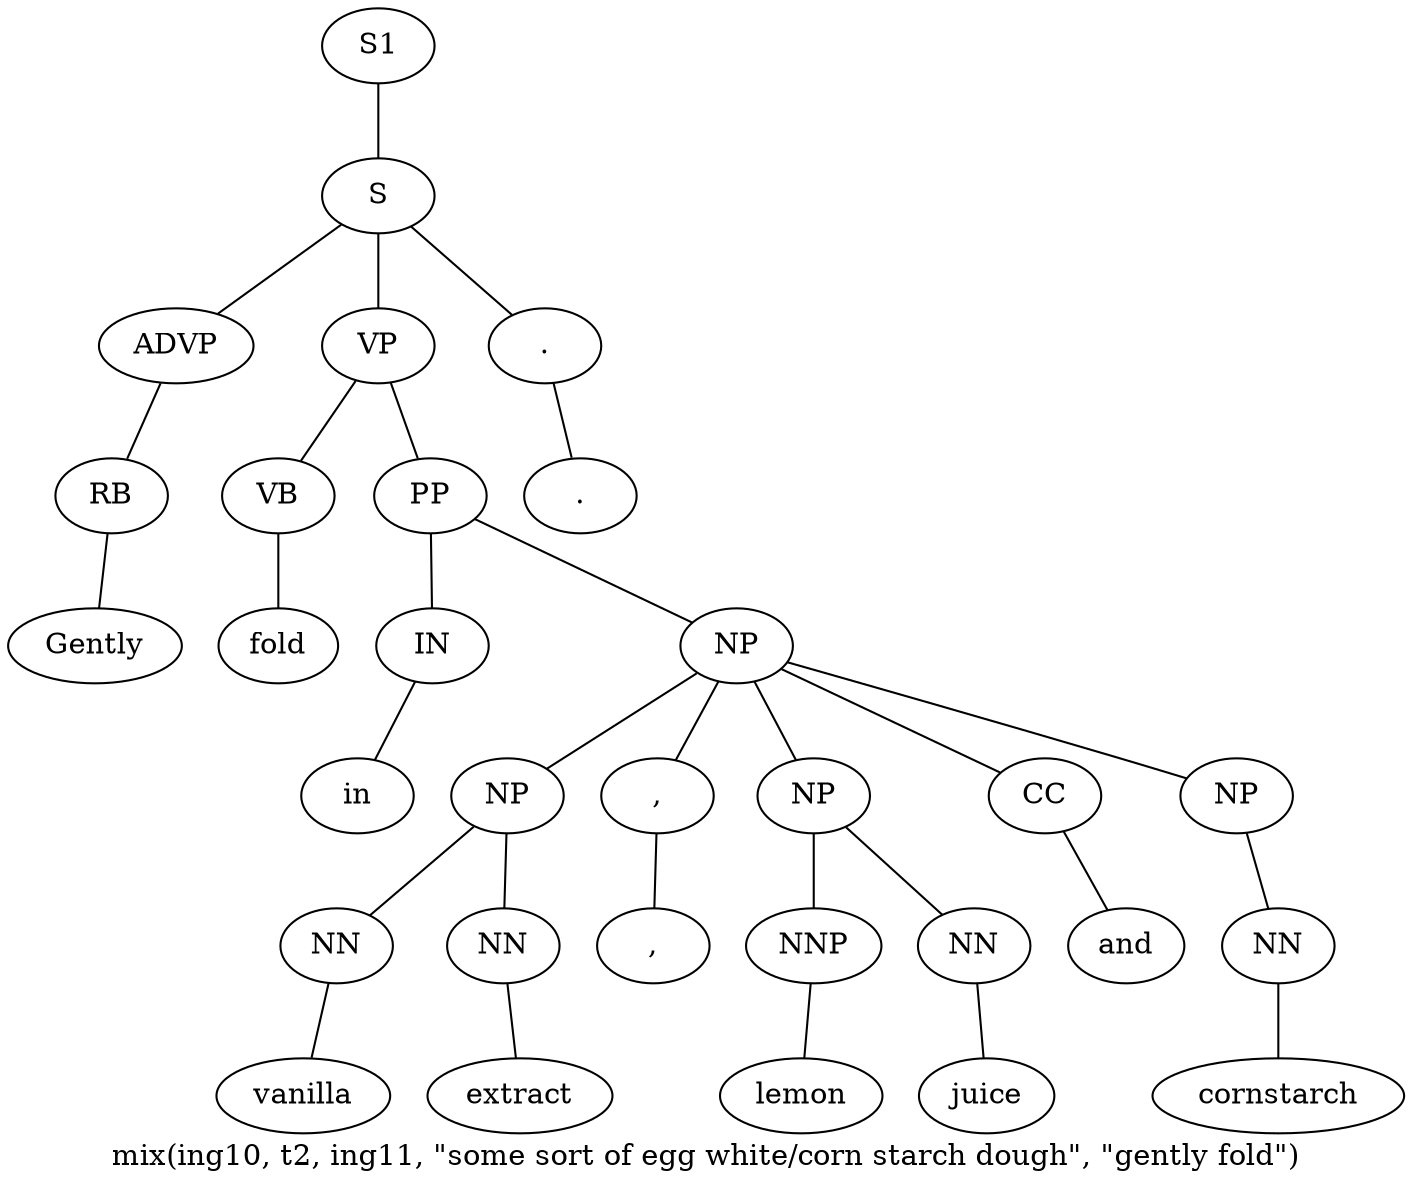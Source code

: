 graph SyntaxGraph {
	label = "mix(ing10, t2, ing11, \"some sort of egg white/corn starch dough\", \"gently fold\")";
	Node0 [label="S1"];
	Node1 [label="S"];
	Node2 [label="ADVP"];
	Node3 [label="RB"];
	Node4 [label="Gently"];
	Node5 [label="VP"];
	Node6 [label="VB"];
	Node7 [label="fold"];
	Node8 [label="PP"];
	Node9 [label="IN"];
	Node10 [label="in"];
	Node11 [label="NP"];
	Node12 [label="NP"];
	Node13 [label="NN"];
	Node14 [label="vanilla"];
	Node15 [label="NN"];
	Node16 [label="extract"];
	Node17 [label=","];
	Node18 [label=","];
	Node19 [label="NP"];
	Node20 [label="NNP"];
	Node21 [label="lemon"];
	Node22 [label="NN"];
	Node23 [label="juice"];
	Node24 [label="CC"];
	Node25 [label="and"];
	Node26 [label="NP"];
	Node27 [label="NN"];
	Node28 [label="cornstarch"];
	Node29 [label="."];
	Node30 [label="."];

	Node0 -- Node1;
	Node1 -- Node2;
	Node1 -- Node5;
	Node1 -- Node29;
	Node2 -- Node3;
	Node3 -- Node4;
	Node5 -- Node6;
	Node5 -- Node8;
	Node6 -- Node7;
	Node8 -- Node9;
	Node8 -- Node11;
	Node9 -- Node10;
	Node11 -- Node12;
	Node11 -- Node17;
	Node11 -- Node19;
	Node11 -- Node24;
	Node11 -- Node26;
	Node12 -- Node13;
	Node12 -- Node15;
	Node13 -- Node14;
	Node15 -- Node16;
	Node17 -- Node18;
	Node19 -- Node20;
	Node19 -- Node22;
	Node20 -- Node21;
	Node22 -- Node23;
	Node24 -- Node25;
	Node26 -- Node27;
	Node27 -- Node28;
	Node29 -- Node30;
}